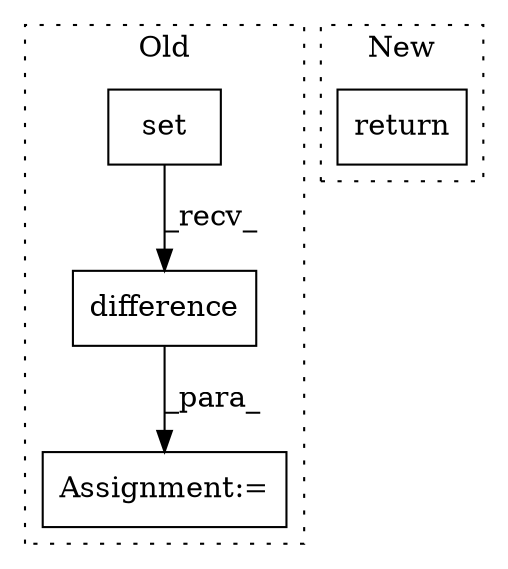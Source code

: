 digraph G {
subgraph cluster0 {
1 [label="difference" a="32" s="38313,38338" l="11,1" shape="box"];
3 [label="Assignment:=" a="7" s="38289" l="1" shape="box"];
4 [label="set" a="32" s="38290,38311" l="4,1" shape="box"];
label = "Old";
style="dotted";
}
subgraph cluster1 {
2 [label="return" a="41" s="37511" l="7" shape="box"];
label = "New";
style="dotted";
}
1 -> 3 [label="_para_"];
4 -> 1 [label="_recv_"];
}
